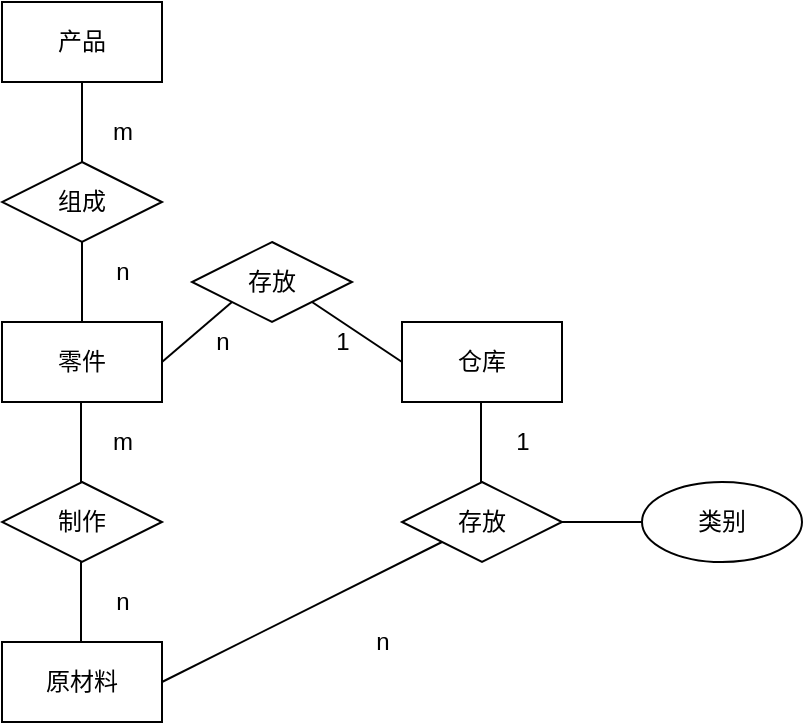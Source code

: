 <mxfile version="20.7.2" type="github">
  <diagram id="RPHbYfEEB1qxLwdHQrgB" name="第 1 页">
    <mxGraphModel dx="1050" dy="580" grid="1" gridSize="10" guides="1" tooltips="1" connect="1" arrows="1" fold="1" page="1" pageScale="1" pageWidth="980" pageHeight="1390" math="0" shadow="0">
      <root>
        <mxCell id="0" />
        <mxCell id="1" parent="0" />
        <mxCell id="T8XuXgVxlpSm19Ft0mqX-40" value="产品" style="rounded=0;whiteSpace=wrap;html=1;" vertex="1" parent="1">
          <mxGeometry x="560" y="80" width="80" height="40" as="geometry" />
        </mxCell>
        <mxCell id="T8XuXgVxlpSm19Ft0mqX-41" value="组成" style="rhombus;whiteSpace=wrap;html=1;" vertex="1" parent="1">
          <mxGeometry x="560" y="160" width="80" height="40" as="geometry" />
        </mxCell>
        <mxCell id="T8XuXgVxlpSm19Ft0mqX-42" value="零件" style="rounded=0;whiteSpace=wrap;html=1;" vertex="1" parent="1">
          <mxGeometry x="560" y="240" width="80" height="40" as="geometry" />
        </mxCell>
        <mxCell id="T8XuXgVxlpSm19Ft0mqX-44" value="仓库" style="rounded=0;whiteSpace=wrap;html=1;" vertex="1" parent="1">
          <mxGeometry x="760" y="240" width="80" height="40" as="geometry" />
        </mxCell>
        <mxCell id="T8XuXgVxlpSm19Ft0mqX-45" value="制作" style="rhombus;whiteSpace=wrap;html=1;" vertex="1" parent="1">
          <mxGeometry x="560" y="320" width="80" height="40" as="geometry" />
        </mxCell>
        <mxCell id="T8XuXgVxlpSm19Ft0mqX-46" value="原材料" style="rounded=0;whiteSpace=wrap;html=1;" vertex="1" parent="1">
          <mxGeometry x="560" y="400" width="80" height="40" as="geometry" />
        </mxCell>
        <mxCell id="T8XuXgVxlpSm19Ft0mqX-47" value="存放" style="rhombus;whiteSpace=wrap;html=1;" vertex="1" parent="1">
          <mxGeometry x="760" y="320" width="80" height="40" as="geometry" />
        </mxCell>
        <mxCell id="T8XuXgVxlpSm19Ft0mqX-48" value="" style="endArrow=none;html=1;rounded=0;exitX=0.5;exitY=1;exitDx=0;exitDy=0;entryX=0.5;entryY=0;entryDx=0;entryDy=0;" edge="1" parent="1" source="T8XuXgVxlpSm19Ft0mqX-40" target="T8XuXgVxlpSm19Ft0mqX-41">
          <mxGeometry width="50" height="50" relative="1" as="geometry">
            <mxPoint x="249.5" y="360" as="sourcePoint" />
            <mxPoint x="249.5" y="400" as="targetPoint" />
          </mxGeometry>
        </mxCell>
        <mxCell id="T8XuXgVxlpSm19Ft0mqX-49" value="" style="endArrow=none;html=1;rounded=0;exitX=0.5;exitY=1;exitDx=0;exitDy=0;entryX=0.5;entryY=0;entryDx=0;entryDy=0;" edge="1" parent="1">
          <mxGeometry width="50" height="50" relative="1" as="geometry">
            <mxPoint x="599.5" y="360" as="sourcePoint" />
            <mxPoint x="599.5" y="400" as="targetPoint" />
          </mxGeometry>
        </mxCell>
        <mxCell id="T8XuXgVxlpSm19Ft0mqX-50" value="" style="endArrow=none;html=1;rounded=0;exitX=0.5;exitY=1;exitDx=0;exitDy=0;entryX=0.5;entryY=0;entryDx=0;entryDy=0;" edge="1" parent="1">
          <mxGeometry width="50" height="50" relative="1" as="geometry">
            <mxPoint x="799.5" y="280" as="sourcePoint" />
            <mxPoint x="799.5" y="320" as="targetPoint" />
          </mxGeometry>
        </mxCell>
        <mxCell id="T8XuXgVxlpSm19Ft0mqX-51" value="" style="endArrow=none;html=1;rounded=0;exitX=0.5;exitY=1;exitDx=0;exitDy=0;entryX=0.5;entryY=0;entryDx=0;entryDy=0;" edge="1" parent="1">
          <mxGeometry width="50" height="50" relative="1" as="geometry">
            <mxPoint x="599.5" y="280" as="sourcePoint" />
            <mxPoint x="599.5" y="320" as="targetPoint" />
          </mxGeometry>
        </mxCell>
        <mxCell id="T8XuXgVxlpSm19Ft0mqX-52" value="" style="endArrow=none;html=1;rounded=0;exitX=0.5;exitY=1;exitDx=0;exitDy=0;entryX=0.5;entryY=0;entryDx=0;entryDy=0;" edge="1" parent="1" source="T8XuXgVxlpSm19Ft0mqX-41" target="T8XuXgVxlpSm19Ft0mqX-42">
          <mxGeometry width="50" height="50" relative="1" as="geometry">
            <mxPoint x="720" y="160" as="sourcePoint" />
            <mxPoint x="720" y="200" as="targetPoint" />
          </mxGeometry>
        </mxCell>
        <mxCell id="T8XuXgVxlpSm19Ft0mqX-53" value="" style="endArrow=none;html=1;rounded=0;exitX=1;exitY=0.5;exitDx=0;exitDy=0;entryX=0;entryY=1;entryDx=0;entryDy=0;" edge="1" parent="1" source="T8XuXgVxlpSm19Ft0mqX-42" target="T8XuXgVxlpSm19Ft0mqX-64">
          <mxGeometry width="50" height="50" relative="1" as="geometry">
            <mxPoint x="770" y="170" as="sourcePoint" />
            <mxPoint x="770" y="210" as="targetPoint" />
          </mxGeometry>
        </mxCell>
        <mxCell id="T8XuXgVxlpSm19Ft0mqX-54" value="" style="endArrow=none;html=1;rounded=0;exitX=0;exitY=1;exitDx=0;exitDy=0;entryX=1;entryY=0.5;entryDx=0;entryDy=0;" edge="1" parent="1" source="T8XuXgVxlpSm19Ft0mqX-47" target="T8XuXgVxlpSm19Ft0mqX-46">
          <mxGeometry width="50" height="50" relative="1" as="geometry">
            <mxPoint x="780" y="180" as="sourcePoint" />
            <mxPoint x="780" y="220" as="targetPoint" />
          </mxGeometry>
        </mxCell>
        <mxCell id="T8XuXgVxlpSm19Ft0mqX-55" value="m" style="text;html=1;align=center;verticalAlign=middle;resizable=0;points=[];autosize=1;strokeColor=none;fillColor=none;" vertex="1" parent="1">
          <mxGeometry x="605" y="130" width="30" height="30" as="geometry" />
        </mxCell>
        <mxCell id="T8XuXgVxlpSm19Ft0mqX-56" value="n" style="text;html=1;align=center;verticalAlign=middle;resizable=0;points=[];autosize=1;strokeColor=none;fillColor=none;" vertex="1" parent="1">
          <mxGeometry x="605" y="200" width="30" height="30" as="geometry" />
        </mxCell>
        <mxCell id="T8XuXgVxlpSm19Ft0mqX-58" value="m" style="text;html=1;align=center;verticalAlign=middle;resizable=0;points=[];autosize=1;strokeColor=none;fillColor=none;" vertex="1" parent="1">
          <mxGeometry x="605" y="285" width="30" height="30" as="geometry" />
        </mxCell>
        <mxCell id="T8XuXgVxlpSm19Ft0mqX-59" value="n" style="text;html=1;align=center;verticalAlign=middle;resizable=0;points=[];autosize=1;strokeColor=none;fillColor=none;" vertex="1" parent="1">
          <mxGeometry x="605" y="365" width="30" height="30" as="geometry" />
        </mxCell>
        <mxCell id="T8XuXgVxlpSm19Ft0mqX-60" value="1" style="text;html=1;align=center;verticalAlign=middle;resizable=0;points=[];autosize=1;strokeColor=none;fillColor=none;" vertex="1" parent="1">
          <mxGeometry x="805" y="285" width="30" height="30" as="geometry" />
        </mxCell>
        <mxCell id="T8XuXgVxlpSm19Ft0mqX-61" value="n" style="text;html=1;align=center;verticalAlign=middle;resizable=0;points=[];autosize=1;strokeColor=none;fillColor=none;" vertex="1" parent="1">
          <mxGeometry x="735" y="385" width="30" height="30" as="geometry" />
        </mxCell>
        <mxCell id="T8XuXgVxlpSm19Ft0mqX-62" value="" style="endArrow=none;html=1;rounded=0;" edge="1" parent="1">
          <mxGeometry width="50" height="50" relative="1" as="geometry">
            <mxPoint x="840" y="340" as="sourcePoint" />
            <mxPoint x="880" y="340" as="targetPoint" />
          </mxGeometry>
        </mxCell>
        <mxCell id="T8XuXgVxlpSm19Ft0mqX-63" value="类别" style="ellipse;whiteSpace=wrap;html=1;" vertex="1" parent="1">
          <mxGeometry x="880" y="320" width="80" height="40" as="geometry" />
        </mxCell>
        <mxCell id="T8XuXgVxlpSm19Ft0mqX-64" value="存放" style="rhombus;whiteSpace=wrap;html=1;" vertex="1" parent="1">
          <mxGeometry x="655" y="200" width="80" height="40" as="geometry" />
        </mxCell>
        <mxCell id="T8XuXgVxlpSm19Ft0mqX-65" value="n" style="text;html=1;align=center;verticalAlign=middle;resizable=0;points=[];autosize=1;strokeColor=none;fillColor=none;" vertex="1" parent="1">
          <mxGeometry x="655" y="235" width="30" height="30" as="geometry" />
        </mxCell>
        <mxCell id="T8XuXgVxlpSm19Ft0mqX-66" value="" style="endArrow=none;html=1;rounded=0;entryX=1;entryY=1;entryDx=0;entryDy=0;exitX=0;exitY=0.5;exitDx=0;exitDy=0;" edge="1" parent="1" source="T8XuXgVxlpSm19Ft0mqX-44" target="T8XuXgVxlpSm19Ft0mqX-64">
          <mxGeometry width="50" height="50" relative="1" as="geometry">
            <mxPoint x="460" y="370" as="sourcePoint" />
            <mxPoint x="510" y="320" as="targetPoint" />
          </mxGeometry>
        </mxCell>
        <mxCell id="T8XuXgVxlpSm19Ft0mqX-67" value="1" style="text;html=1;align=center;verticalAlign=middle;resizable=0;points=[];autosize=1;strokeColor=none;fillColor=none;" vertex="1" parent="1">
          <mxGeometry x="715" y="235" width="30" height="30" as="geometry" />
        </mxCell>
      </root>
    </mxGraphModel>
  </diagram>
</mxfile>
